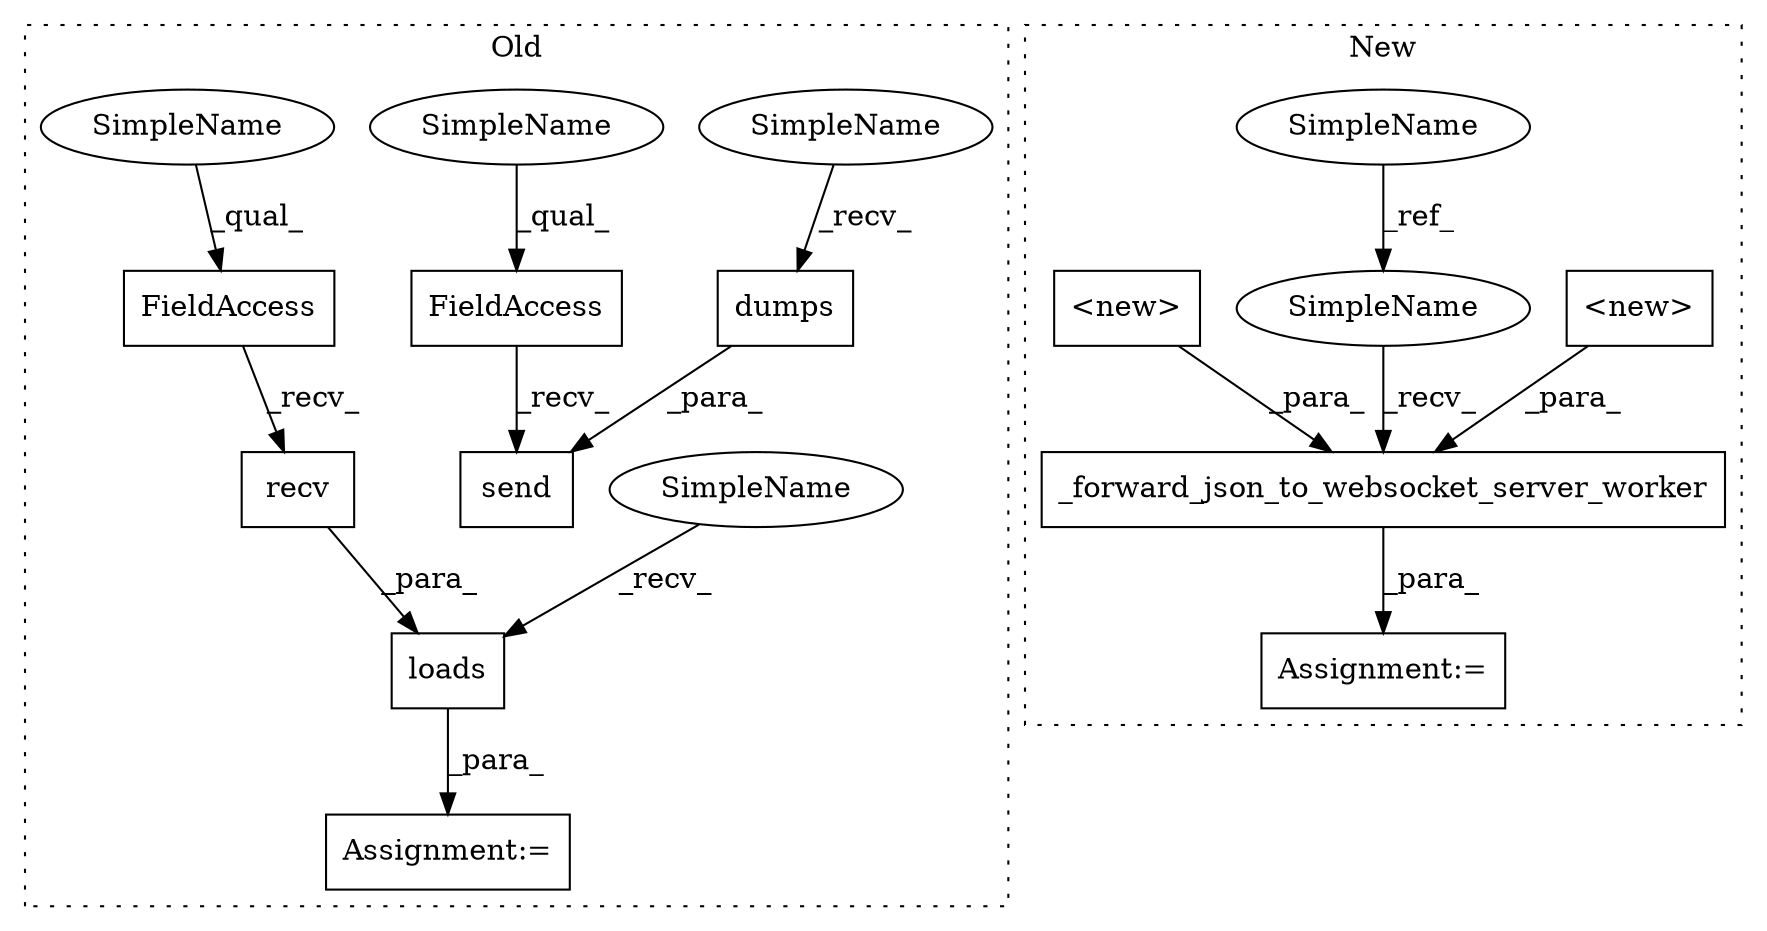 digraph G {
subgraph cluster0 {
1 [label="dumps" a="32" s="7656,7669" l="6,1" shape="box"];
4 [label="send" a="32" s="7646,7670" l="5,1" shape="box"];
5 [label="FieldAccess" a="22" s="7638" l="7" shape="box"];
6 [label="loads" a="32" s="7691,7711" l="6,1" shape="box"];
7 [label="recv" a="32" s="7705" l="6" shape="box"];
8 [label="FieldAccess" a="22" s="7697" l="7" shape="box"];
11 [label="Assignment:=" a="7" s="7685" l="1" shape="box"];
14 [label="SimpleName" a="42" s="7651" l="4" shape="ellipse"];
15 [label="SimpleName" a="42" s="7686" l="4" shape="ellipse"];
16 [label="SimpleName" a="42" s="7638" l="4" shape="ellipse"];
17 [label="SimpleName" a="42" s="7697" l="4" shape="ellipse"];
label = "Old";
style="dotted";
}
subgraph cluster1 {
2 [label="_forward_json_to_websocket_server_worker" a="32" s="9086,9134" l="41,1" shape="box"];
3 [label="<new>" a="14" s="8986" l="28" shape="box"];
9 [label="SimpleName" a="42" s="8848" l="4" shape="ellipse"];
10 [label="<new>" a="14" s="9015" l="30" shape="box"];
12 [label="Assignment:=" a="7" s="9080" l="1" shape="box"];
13 [label="SimpleName" a="42" s="9081" l="4" shape="ellipse"];
label = "New";
style="dotted";
}
1 -> 4 [label="_para_"];
2 -> 12 [label="_para_"];
3 -> 2 [label="_para_"];
5 -> 4 [label="_recv_"];
6 -> 11 [label="_para_"];
7 -> 6 [label="_para_"];
8 -> 7 [label="_recv_"];
9 -> 13 [label="_ref_"];
10 -> 2 [label="_para_"];
13 -> 2 [label="_recv_"];
14 -> 1 [label="_recv_"];
15 -> 6 [label="_recv_"];
16 -> 5 [label="_qual_"];
17 -> 8 [label="_qual_"];
}